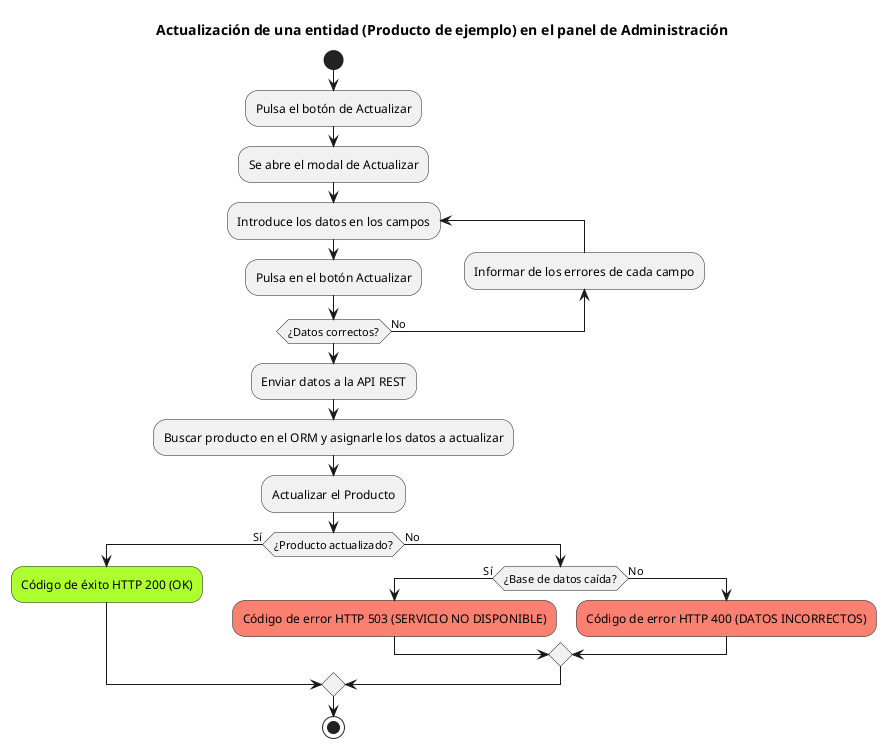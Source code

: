 @startuml
title Actualización de una entidad (Producto de ejemplo) en el panel de Administración

start

:Pulsa el botón de Actualizar;
:Se abre el modal de Actualizar;
repeat :Introduce los datos en los campos;
    :Pulsa en el botón Actualizar;
    backward:Informar de los errores de cada campo;
repeat while (¿Datos correctos?) is (No)
:Enviar datos a la API REST;
:Buscar producto en el ORM y asignarle los datos a actualizar;
:Actualizar el Producto;
if (¿Producto actualizado?) then (Sí)
    #greenyellow:Código de éxito HTTP 200 (OK);
else (No)
    if (¿Base de datos caída?) then (Sí)
        #salmon:Código de error HTTP 503 (SERVICIO NO DISPONIBLE);
    else (No)
        #salmon:Código de error HTTP 400 (DATOS INCORRECTOS);
    endif
endif

stop
@enduml